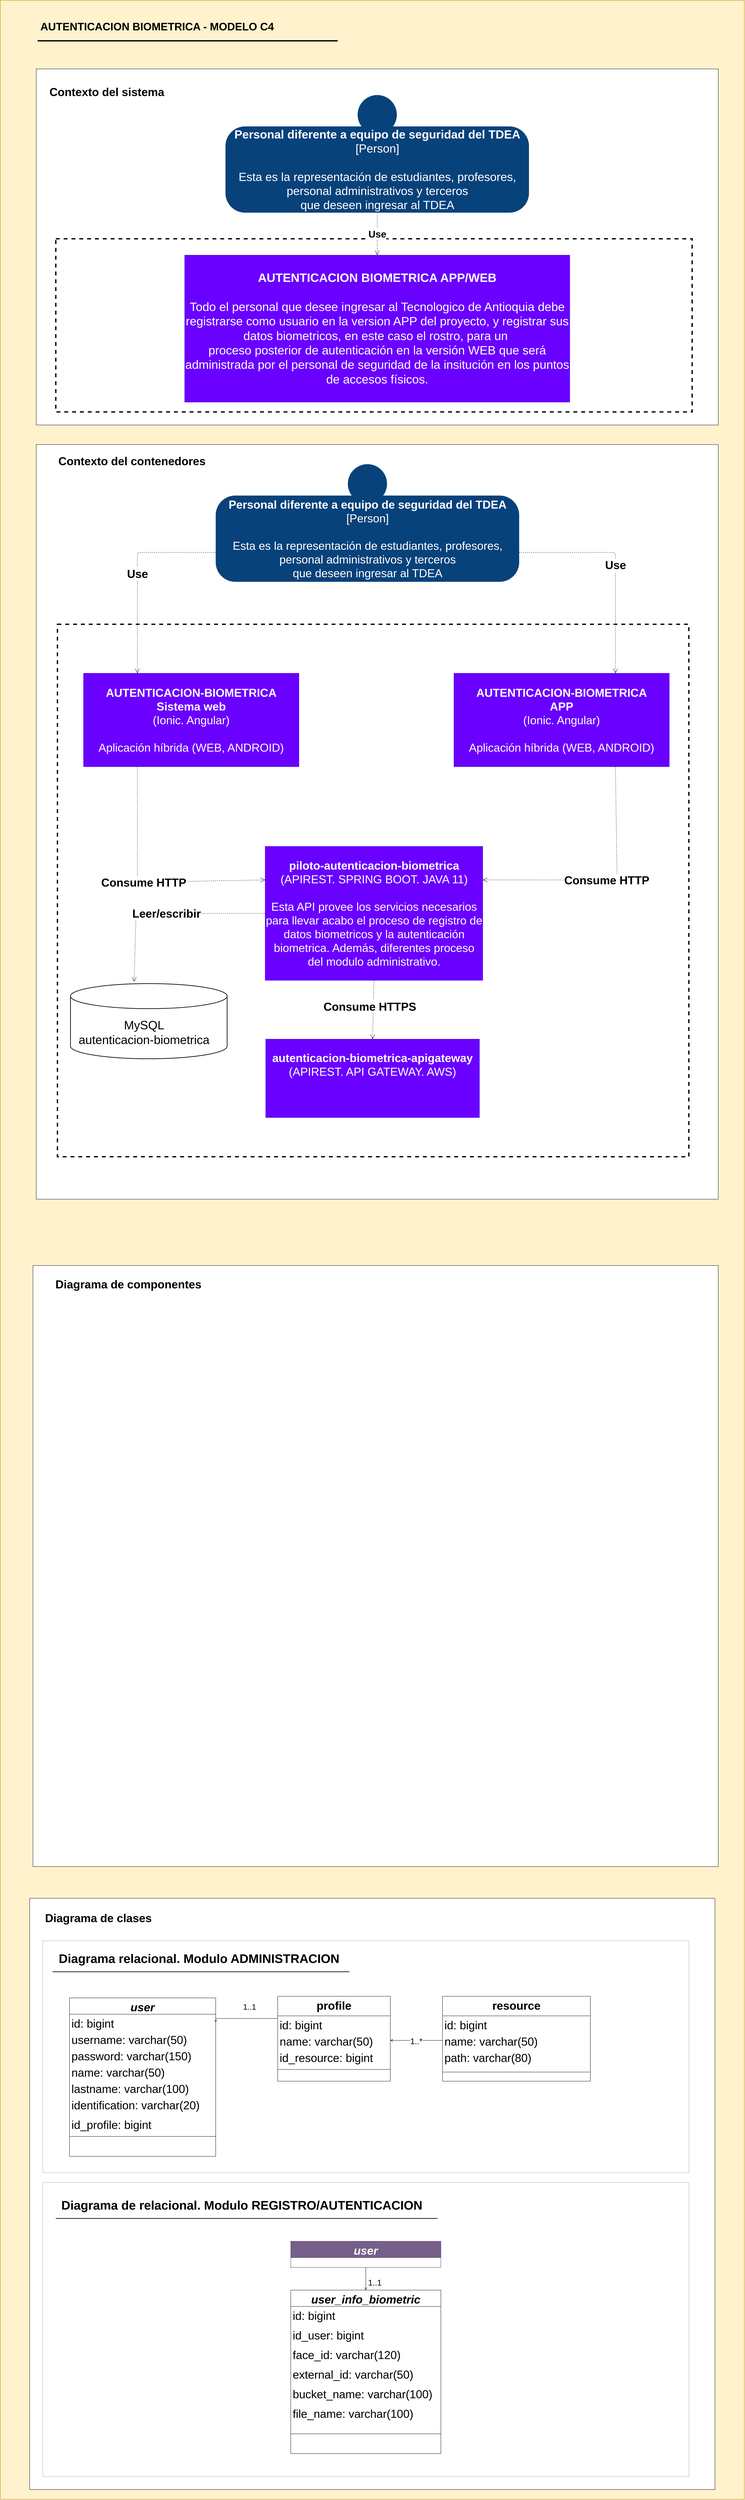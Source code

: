 <mxfile version="15.2.9" type="github">
  <diagram id="qRrHrMH-KAkJ9TPs-jhk" name="Page-1">
    <mxGraphModel dx="3720" dy="2669" grid="1" gridSize="10" guides="1" tooltips="1" connect="1" arrows="1" fold="1" page="1" pageScale="1" pageWidth="827" pageHeight="1169" math="0" shadow="0">
      <root>
        <mxCell id="0" />
        <mxCell id="1" parent="0" />
        <mxCell id="8vD22_smCyKk7x_BGVz0-173" value="" style="rounded=0;whiteSpace=wrap;html=1;fillColor=none;strokeColor=#d3d3d3;strokeWidth=2;fontSize=25;" vertex="1" parent="1">
          <mxGeometry x="-90" y="4970" width="1980" height="670" as="geometry" />
        </mxCell>
        <mxCell id="8vD22_smCyKk7x_BGVz0-2" value="" style="rounded=0;whiteSpace=wrap;html=1;fillColor=#fff2cc;strokeColor=#d6b656;strokeWidth=2;fontSize=14;" vertex="1" parent="1">
          <mxGeometry x="-220" y="-950" width="2280" height="7650" as="geometry" />
        </mxCell>
        <mxCell id="8vD22_smCyKk7x_BGVz0-3" value="" style="rounded=0;whiteSpace=wrap;html=1;" vertex="1" parent="1">
          <mxGeometry x="-110" y="-740" width="2090" height="1090" as="geometry" />
        </mxCell>
        <mxCell id="8vD22_smCyKk7x_BGVz0-4" value="Contexto del sistema" style="text;strokeColor=none;fillColor=none;html=1;fontSize=35;fontStyle=1;verticalAlign=middle;align=center;" vertex="1" parent="1">
          <mxGeometry x="-70" y="-690" width="352" height="40" as="geometry" />
        </mxCell>
        <mxCell id="8vD22_smCyKk7x_BGVz0-6" value="" style="rounded=0;whiteSpace=wrap;html=1;fillColor=none;strokeWidth=4;dashed=1;" vertex="1" parent="1">
          <mxGeometry x="-50" y="-220" width="1950" height="530" as="geometry" />
        </mxCell>
        <mxCell id="8vD22_smCyKk7x_BGVz0-7" value="&lt;div style=&quot;font-size: 37px&quot;&gt;&lt;font style=&quot;font-size: 37px&quot;&gt;&lt;b style=&quot;font-size: 37px&quot;&gt;AUTENTICACION BIOMETRICA APP/WEB&lt;br style=&quot;font-size: 37px&quot;&gt;&lt;/b&gt;&lt;/font&gt;&lt;/div&gt;&lt;div style=&quot;font-size: 37px&quot;&gt;&lt;br style=&quot;font-size: 37px&quot;&gt;&lt;/div&gt;&lt;div style=&quot;font-size: 37px&quot;&gt;Todo el personal que desee ingresar al Tecnologico de Antioquia debe registrarse como usuario en la version APP del proyecto, y registrar sus datos biometricos, en este caso el rostro, para un&amp;nbsp;&lt;/div&gt;proceso&amp;nbsp;&lt;span&gt;posterior de autenticación en la versión WEB que será administrada por el personal de seguridad de la insitución en los puntos de accesos físicos.&lt;/span&gt;" style="rounded=0;whiteSpace=wrap;html=1;fillColor=#6a00ff;strokeColor=#3700CC;fontColor=#ffffff;fontSize=37;" vertex="1" parent="1">
          <mxGeometry x="345" y="-170" width="1180" height="450" as="geometry" />
        </mxCell>
        <mxCell id="8vD22_smCyKk7x_BGVz0-8" value="Use" style="endArrow=open;endSize=12;dashed=1;html=1;exitX=0.5;exitY=1;exitDx=0;exitDy=0;entryX=0.5;entryY=0;entryDx=0;entryDy=0;exitPerimeter=0;fontSize=30;fontStyle=1" edge="1" parent="1" source="8vD22_smCyKk7x_BGVz0-139" target="8vD22_smCyKk7x_BGVz0-7">
          <mxGeometry width="160" relative="1" as="geometry">
            <mxPoint x="805" y="-30.0" as="sourcePoint" />
            <mxPoint x="315" y="29.5" as="targetPoint" />
            <Array as="points" />
          </mxGeometry>
        </mxCell>
        <mxCell id="8vD22_smCyKk7x_BGVz0-13" value="" style="rounded=0;whiteSpace=wrap;html=1;" vertex="1" parent="1">
          <mxGeometry x="-110" y="410" width="2090" height="2310" as="geometry" />
        </mxCell>
        <mxCell id="8vD22_smCyKk7x_BGVz0-14" value="Contexto del contenedores" style="text;strokeColor=none;fillColor=none;html=1;fontSize=35;fontStyle=1;verticalAlign=middle;align=center;" vertex="1" parent="1">
          <mxGeometry x="-55" y="440" width="475" height="40" as="geometry" />
        </mxCell>
        <mxCell id="8vD22_smCyKk7x_BGVz0-15" value="" style="rounded=0;whiteSpace=wrap;html=1;fillColor=none;strokeWidth=4;dashed=1;" vertex="1" parent="1">
          <mxGeometry x="-45" y="960" width="1935" height="1630" as="geometry" />
        </mxCell>
        <mxCell id="8vD22_smCyKk7x_BGVz0-16" value="&lt;div style=&quot;font-size: 35px&quot;&gt;&lt;span style=&quot;font-size: 35px&quot;&gt;&lt;b style=&quot;font-size: 35px&quot;&gt;AUTENTICACION-BIOMETRICA&lt;/b&gt;&lt;/span&gt;&lt;/div&gt;&lt;div style=&quot;font-size: 35px&quot;&gt;&lt;font style=&quot;font-size: 35px&quot;&gt;&lt;b style=&quot;font-size: 35px&quot;&gt;Sistema web&lt;br style=&quot;font-size: 35px&quot;&gt;&lt;/b&gt;&lt;/font&gt;&lt;/div&gt;&lt;div style=&quot;font-size: 35px&quot;&gt;&lt;font style=&quot;font-size: 35px&quot;&gt;&lt;span style=&quot;font-size: 35px&quot;&gt;(Ionic. Angular)&lt;/span&gt;&lt;b style=&quot;font-size: 35px&quot;&gt;&lt;br style=&quot;font-size: 35px&quot;&gt;&lt;/b&gt;&lt;/font&gt;&lt;/div&gt;&lt;div style=&quot;font-size: 35px&quot;&gt;&lt;br style=&quot;font-size: 35px&quot;&gt;&lt;/div&gt;&lt;div style=&quot;font-size: 35px&quot;&gt;Aplicación híbrida (WEB, ANDROID)&lt;/div&gt;" style="rounded=0;whiteSpace=wrap;html=1;fillColor=#6a00ff;strokeColor=#3700CC;fontColor=#ffffff;fontSize=35;" vertex="1" parent="1">
          <mxGeometry x="35" y="1110" width="660" height="286" as="geometry" />
        </mxCell>
        <mxCell id="8vD22_smCyKk7x_BGVz0-18" value="&lt;div style=&quot;font-size: 35px&quot;&gt;&lt;b&gt;piloto-autenticacion-biometrica&lt;/b&gt;&lt;/div&gt;&lt;div style=&quot;font-size: 35px&quot;&gt;&lt;font style=&quot;font-size: 35px&quot;&gt;&lt;span style=&quot;font-size: 35px&quot;&gt;(APIREST. SPRING BOOT. JAVA 11)&lt;/span&gt;&lt;b style=&quot;font-size: 35px&quot;&gt;&lt;br style=&quot;font-size: 35px&quot;&gt;&lt;/b&gt;&lt;/font&gt;&lt;/div&gt;&lt;div style=&quot;font-size: 35px&quot;&gt;&lt;br style=&quot;font-size: 35px&quot;&gt;&lt;/div&gt;&lt;div style=&quot;font-size: 35px&quot;&gt;Esta API provee los servicios necesarios para llevar acabo el proceso de registro de datos biometricos y la autenticación biometrica. Además, diferentes proceso del modulo administrativo.&lt;br style=&quot;font-size: 35px&quot;&gt;&lt;/div&gt;" style="rounded=0;whiteSpace=wrap;html=1;fillColor=#6a00ff;strokeColor=#3700CC;fontColor=#ffffff;fontSize=35;" vertex="1" parent="1">
          <mxGeometry x="591.62" y="1640" width="666.75" height="410" as="geometry" />
        </mxCell>
        <mxCell id="8vD22_smCyKk7x_BGVz0-19" value="Consume HTTP" style="endArrow=open;endSize=12;dashed=1;html=1;exitX=0.25;exitY=1;exitDx=0;exitDy=0;entryX=0;entryY=0.25;entryDx=0;entryDy=0;fontSize=35;fontStyle=1" edge="1" parent="1" source="8vD22_smCyKk7x_BGVz0-16" target="8vD22_smCyKk7x_BGVz0-18">
          <mxGeometry width="160" relative="1" as="geometry">
            <mxPoint x="330" y="1215" as="sourcePoint" />
            <mxPoint x="490" y="1215" as="targetPoint" />
            <Array as="points">
              <mxPoint x="200" y="1750" />
            </Array>
          </mxGeometry>
        </mxCell>
        <mxCell id="8vD22_smCyKk7x_BGVz0-23" value="&lt;div style=&quot;font-size: 35px;&quot;&gt;&lt;font style=&quot;font-size: 35px;&quot;&gt;&lt;b style=&quot;font-size: 35px;&quot;&gt;autenticacion-biometrica-apigateway&lt;/b&gt;&lt;/font&gt;&lt;/div&gt;&lt;div style=&quot;font-size: 35px;&quot;&gt;&lt;div style=&quot;font-size: 35px;&quot;&gt;&lt;font style=&quot;font-size: 35px;&quot;&gt;&lt;span style=&quot;font-size: 35px;&quot;&gt;(APIREST. API GATEWAY. AWS)&lt;/span&gt;&lt;b style=&quot;font-size: 35px;&quot;&gt;&lt;br style=&quot;font-size: 35px;&quot;&gt;&lt;/b&gt;&lt;/font&gt;&lt;/div&gt;&lt;/div&gt;&lt;div style=&quot;font-size: 35px;&quot;&gt;&lt;br style=&quot;font-size: 35px;&quot;&gt;&lt;/div&gt;&lt;div style=&quot;font-size: 35px;&quot;&gt;&lt;br style=&quot;font-size: 35px;&quot;&gt;&lt;/div&gt;" style="rounded=0;whiteSpace=wrap;html=1;fillColor=#6a00ff;strokeColor=#3700CC;fontColor=#ffffff;fontSize=35;" vertex="1" parent="1">
          <mxGeometry x="593.25" y="2230" width="655" height="240" as="geometry" />
        </mxCell>
        <mxCell id="8vD22_smCyKk7x_BGVz0-24" value="Consume HTTPS" style="endArrow=open;endSize=12;dashed=1;html=1;entryX=0.5;entryY=0;entryDx=0;entryDy=0;exitX=0.5;exitY=1;exitDx=0;exitDy=0;fontSize=35;fontStyle=1" edge="1" parent="1" source="8vD22_smCyKk7x_BGVz0-18" target="8vD22_smCyKk7x_BGVz0-23">
          <mxGeometry x="-0.106" y="-11" width="160" relative="1" as="geometry">
            <mxPoint x="472.99" y="1654.04" as="sourcePoint" />
            <mxPoint x="610" y="1651.5" as="targetPoint" />
            <Array as="points" />
            <mxPoint as="offset" />
          </mxGeometry>
        </mxCell>
        <mxCell id="8vD22_smCyKk7x_BGVz0-25" value="Leer/escribir" style="endArrow=open;endSize=12;dashed=1;html=1;exitX=0;exitY=0.5;exitDx=0;exitDy=0;fontSize=35;fontStyle=1;" edge="1" parent="1" source="8vD22_smCyKk7x_BGVz0-18">
          <mxGeometry width="160" relative="1" as="geometry">
            <mxPoint x="725.0" y="1525" as="sourcePoint" />
            <mxPoint x="190" y="2054" as="targetPoint" />
            <Array as="points">
              <mxPoint x="196" y="1845" />
            </Array>
          </mxGeometry>
        </mxCell>
        <mxCell id="8vD22_smCyKk7x_BGVz0-26" value="df" style="strokeWidth=2;html=1;shape=mxgraph.flowchart.database;whiteSpace=wrap;fontColor=#FFFFFF;" vertex="1" parent="1">
          <mxGeometry x="-5" y="2060" width="480" height="230" as="geometry" />
        </mxCell>
        <mxCell id="8vD22_smCyKk7x_BGVz0-27" value="&lt;div style=&quot;font-size: 37px&quot;&gt;&lt;font style=&quot;font-size: 37px&quot;&gt;MySQL&lt;/font&gt;&lt;/div&gt;&lt;div style=&quot;font-size: 37px&quot;&gt;autenticacion-biometrica&lt;/div&gt;" style="text;html=1;strokeColor=none;fillColor=none;align=center;verticalAlign=middle;whiteSpace=wrap;rounded=0;fontSize=37;" vertex="1" parent="1">
          <mxGeometry x="6" y="2150" width="429" height="120" as="geometry" />
        </mxCell>
        <mxCell id="8vD22_smCyKk7x_BGVz0-31" value="" style="rounded=0;whiteSpace=wrap;html=1;" vertex="1" parent="1">
          <mxGeometry x="-130" y="4860" width="2100" height="1810" as="geometry" />
        </mxCell>
        <mxCell id="8vD22_smCyKk7x_BGVz0-32" value="Diagrama de clases" style="text;strokeColor=none;fillColor=none;html=1;fontSize=35;fontStyle=1;verticalAlign=middle;align=center;" vertex="1" parent="1">
          <mxGeometry x="-90" y="4900" width="340" height="40" as="geometry" />
        </mxCell>
        <mxCell id="8vD22_smCyKk7x_BGVz0-38" value="" style="rounded=0;whiteSpace=wrap;html=1;" vertex="1" parent="1">
          <mxGeometry x="-120" y="2923" width="2100" height="1840" as="geometry" />
        </mxCell>
        <mxCell id="8vD22_smCyKk7x_BGVz0-39" value="Diagrama de componentes" style="text;strokeColor=none;fillColor=none;html=1;fontSize=35;fontStyle=1;verticalAlign=middle;align=center;" vertex="1" parent="1">
          <mxGeometry x="-71" y="2960" width="485" height="40" as="geometry" />
        </mxCell>
        <mxCell id="8vD22_smCyKk7x_BGVz0-121" value="AUTENTICACION BIOMETRICA - MODELO C4" style="text;strokeColor=none;fillColor=none;html=1;fontSize=33;fontStyle=1;verticalAlign=middle;align=center;strokeWidth=5;" vertex="1" parent="1">
          <mxGeometry x="-120" y="-890" width="759" height="40" as="geometry" />
        </mxCell>
        <mxCell id="8vD22_smCyKk7x_BGVz0-122" value="" style="line;strokeWidth=4;fillColor=none;align=left;verticalAlign=middle;spacingTop=-1;spacingLeft=3;spacingRight=3;rotatable=0;labelPosition=right;points=[];portConstraint=eastwest;fontSize=14;" vertex="1" parent="1">
          <mxGeometry x="-106" y="-830" width="920" height="8" as="geometry" />
        </mxCell>
        <mxCell id="8vD22_smCyKk7x_BGVz0-126" value="Use" style="endArrow=open;endSize=12;dashed=1;html=1;exitX=0;exitY=0.75;exitDx=0;exitDy=0;entryX=0.25;entryY=0;entryDx=0;entryDy=0;exitPerimeter=0;fontSize=35;fontStyle=1" edge="1" parent="1" source="8vD22_smCyKk7x_BGVz0-140" target="8vD22_smCyKk7x_BGVz0-16">
          <mxGeometry width="160" relative="1" as="geometry">
            <mxPoint x="761.25" y="830.0" as="sourcePoint" />
            <mxPoint x="701.25" y="750" as="targetPoint" />
            <Array as="points">
              <mxPoint x="200" y="740" />
            </Array>
          </mxGeometry>
        </mxCell>
        <object placeholders="1" c4Name="Personal diferente a equipo de seguridad del TDEA" c4Type="Person" c4Description="Esta es la representación de estudiantes, profesores, &#xa;personal administrativos y terceros&#xa; que deseen ingresar al TDEA" label="&lt;b style=&quot;font-size: 36px;&quot;&gt;%c4Name%&lt;/b&gt;&lt;div style=&quot;font-size: 36px;&quot;&gt;[%c4Type%]&lt;/div&gt;&lt;br style=&quot;font-size: 36px;&quot;&gt;&lt;div style=&quot;font-size: 36px;&quot;&gt;%c4Description%&lt;/div&gt;" id="8vD22_smCyKk7x_BGVz0-139">
          <mxCell style="html=1;dashed=0;whitespace=wrap;fillColor=#08427b;strokeColor=none;fontColor=#ffffff;shape=mxgraph.c4.person;align=center;metaEdit=1;points=[[0.5,0,0],[1,0.5,0],[1,0.75,0],[0.75,1,0],[0.5,1,0],[0.25,1,0],[0,0.75,0],[0,0.5,0]];metaData={&quot;c4Type&quot;:{&quot;editable&quot;:false}};fontSize=36;" vertex="1" parent="1">
            <mxGeometry x="470" y="-660" width="930" height="360" as="geometry" />
          </mxCell>
        </object>
        <object placeholders="1" c4Name="Personal diferente a equipo de seguridad del TDEA" c4Type="Person" c4Description="Esta es la representación de estudiantes, profesores, &#xa;personal administrativos y terceros&#xa; que deseen ingresar al TDEA" label="&lt;b style=&quot;font-size: 35px;&quot;&gt;%c4Name%&lt;/b&gt;&lt;div style=&quot;font-size: 35px;&quot;&gt;[%c4Type%]&lt;/div&gt;&lt;br style=&quot;font-size: 35px;&quot;&gt;&lt;div style=&quot;font-size: 35px;&quot;&gt;%c4Description%&lt;/div&gt;" id="8vD22_smCyKk7x_BGVz0-140">
          <mxCell style="html=1;dashed=0;whitespace=wrap;fillColor=#08427b;strokeColor=none;fontColor=#ffffff;shape=mxgraph.c4.person;align=center;metaEdit=1;points=[[0.5,0,0],[1,0.5,0],[1,0.75,0],[0.75,1,0],[0.5,1,0],[0.25,1,0],[0,0.75,0],[0,0.5,0]];metaData={&quot;c4Type&quot;:{&quot;editable&quot;:false}};fontSize=35;" vertex="1" parent="1">
            <mxGeometry x="440" y="470" width="930" height="360" as="geometry" />
          </mxCell>
        </object>
        <mxCell id="8vD22_smCyKk7x_BGVz0-141" value="&lt;div style=&quot;font-size: 35px&quot;&gt;&lt;b&gt;AUTENTICACION-BIOMETRICA&lt;/b&gt;&lt;br&gt;&lt;/div&gt;&lt;div style=&quot;font-size: 35px&quot;&gt;&lt;font style=&quot;font-size: 35px&quot;&gt;&lt;b style=&quot;font-size: 35px&quot;&gt;APP&lt;/b&gt;&lt;/font&gt;&lt;/div&gt;&lt;div style=&quot;font-size: 35px&quot;&gt;&lt;font style=&quot;font-size: 35px&quot;&gt;&lt;span style=&quot;font-size: 35px&quot;&gt;(Ionic. Angular)&lt;/span&gt;&lt;b style=&quot;font-size: 35px&quot;&gt;&lt;br style=&quot;font-size: 35px&quot;&gt;&lt;/b&gt;&lt;/font&gt;&lt;/div&gt;&lt;div style=&quot;font-size: 35px&quot;&gt;&lt;br style=&quot;font-size: 35px&quot;&gt;&lt;/div&gt;&lt;div style=&quot;font-size: 35px&quot;&gt;Aplicación híbrida (WEB, ANDROID)&lt;/div&gt;" style="rounded=0;whiteSpace=wrap;html=1;fillColor=#6a00ff;strokeColor=#3700CC;fontColor=#ffffff;fontSize=35;" vertex="1" parent="1">
          <mxGeometry x="1170" y="1110" width="660" height="286" as="geometry" />
        </mxCell>
        <mxCell id="8vD22_smCyKk7x_BGVz0-142" value="Use" style="endArrow=open;endSize=12;dashed=1;html=1;exitX=1;exitY=0.75;exitDx=0;exitDy=0;entryX=0.75;entryY=0;entryDx=0;entryDy=0;exitPerimeter=0;fontSize=35;fontStyle=1" edge="1" parent="1" source="8vD22_smCyKk7x_BGVz0-140" target="8vD22_smCyKk7x_BGVz0-141">
          <mxGeometry width="160" relative="1" as="geometry">
            <mxPoint x="450" y="750" as="sourcePoint" />
            <mxPoint x="210" y="1090.0" as="targetPoint" />
            <Array as="points">
              <mxPoint x="1665" y="740" />
            </Array>
          </mxGeometry>
        </mxCell>
        <mxCell id="8vD22_smCyKk7x_BGVz0-143" value="Consume HTTP" style="endArrow=open;endSize=12;dashed=1;html=1;exitX=0.75;exitY=1;exitDx=0;exitDy=0;entryX=1;entryY=0.25;entryDx=0;entryDy=0;fontSize=35;fontStyle=1" edge="1" parent="1" source="8vD22_smCyKk7x_BGVz0-141" target="8vD22_smCyKk7x_BGVz0-18">
          <mxGeometry width="160" relative="1" as="geometry">
            <mxPoint x="210.0" y="1376" as="sourcePoint" />
            <mxPoint x="606.62" y="1572.5" as="targetPoint" />
            <Array as="points">
              <mxPoint x="1670" y="1743" />
            </Array>
          </mxGeometry>
        </mxCell>
        <mxCell id="8vD22_smCyKk7x_BGVz0-144" value="user" style="swimlane;fontStyle=3;align=center;verticalAlign=top;childLayout=stackLayout;horizontal=1;startSize=50;horizontalStack=0;resizeParent=1;resizeLast=0;collapsible=1;marginBottom=0;rounded=0;shadow=0;strokeWidth=1;fontSize=35;" vertex="1" parent="1">
          <mxGeometry x="-8" y="5165" width="448" height="485" as="geometry">
            <mxRectangle x="230" y="140" width="160" height="26" as="alternateBounds" />
          </mxGeometry>
        </mxCell>
        <mxCell id="8vD22_smCyKk7x_BGVz0-145" value="id: bigint" style="text;align=left;verticalAlign=top;spacingLeft=4;spacingRight=4;overflow=hidden;rotatable=0;points=[[0,0.5],[1,0.5]];portConstraint=eastwest;fontSize=35;" vertex="1" parent="8vD22_smCyKk7x_BGVz0-144">
          <mxGeometry y="50" width="448" height="50" as="geometry" />
        </mxCell>
        <mxCell id="8vD22_smCyKk7x_BGVz0-146" value="username: varchar(50)" style="text;align=left;verticalAlign=top;spacingLeft=4;spacingRight=4;overflow=hidden;rotatable=0;points=[[0,0.5],[1,0.5]];portConstraint=eastwest;rounded=0;shadow=0;html=0;fontSize=35;" vertex="1" parent="8vD22_smCyKk7x_BGVz0-144">
          <mxGeometry y="100" width="448" height="50" as="geometry" />
        </mxCell>
        <mxCell id="8vD22_smCyKk7x_BGVz0-147" value="password: varchar(150)" style="text;align=left;verticalAlign=top;spacingLeft=4;spacingRight=4;overflow=hidden;rotatable=0;points=[[0,0.5],[1,0.5]];portConstraint=eastwest;rounded=0;shadow=0;html=0;fontSize=35;" vertex="1" parent="8vD22_smCyKk7x_BGVz0-144">
          <mxGeometry y="150" width="448" height="50" as="geometry" />
        </mxCell>
        <mxCell id="8vD22_smCyKk7x_BGVz0-148" value="name: varchar(50)" style="text;align=left;verticalAlign=top;spacingLeft=4;spacingRight=4;overflow=hidden;rotatable=0;points=[[0,0.5],[1,0.5]];portConstraint=eastwest;rounded=0;shadow=0;html=0;fontSize=35;" vertex="1" parent="8vD22_smCyKk7x_BGVz0-144">
          <mxGeometry y="200" width="448" height="50" as="geometry" />
        </mxCell>
        <mxCell id="8vD22_smCyKk7x_BGVz0-149" value="lastname: varchar(100)" style="text;align=left;verticalAlign=top;spacingLeft=4;spacingRight=4;overflow=hidden;rotatable=0;points=[[0,0.5],[1,0.5]];portConstraint=eastwest;rounded=0;shadow=0;html=0;fontSize=35;" vertex="1" parent="8vD22_smCyKk7x_BGVz0-144">
          <mxGeometry y="250" width="448" height="50" as="geometry" />
        </mxCell>
        <mxCell id="8vD22_smCyKk7x_BGVz0-150" value="identification: varchar(20)" style="text;align=left;verticalAlign=top;spacingLeft=4;spacingRight=4;overflow=hidden;rotatable=0;points=[[0,0.5],[1,0.5]];portConstraint=eastwest;rounded=0;shadow=0;html=0;fontSize=35;" vertex="1" parent="8vD22_smCyKk7x_BGVz0-144">
          <mxGeometry y="300" width="448" height="60" as="geometry" />
        </mxCell>
        <mxCell id="8vD22_smCyKk7x_BGVz0-151" value="id_profile: bigint" style="text;align=left;verticalAlign=top;spacingLeft=4;spacingRight=4;overflow=hidden;rotatable=0;points=[[0,0.5],[1,0.5]];portConstraint=eastwest;rounded=0;shadow=0;html=0;fontSize=35;" vertex="1" parent="8vD22_smCyKk7x_BGVz0-144">
          <mxGeometry y="360" width="448" height="60" as="geometry" />
        </mxCell>
        <mxCell id="8vD22_smCyKk7x_BGVz0-152" value="" style="line;html=1;strokeWidth=1;align=left;verticalAlign=middle;spacingTop=-1;spacingLeft=3;spacingRight=3;rotatable=0;labelPosition=right;points=[];portConstraint=eastwest;" vertex="1" parent="8vD22_smCyKk7x_BGVz0-144">
          <mxGeometry y="420" width="448" height="8" as="geometry" />
        </mxCell>
        <mxCell id="8vD22_smCyKk7x_BGVz0-153" value="profile" style="swimlane;fontStyle=1;align=center;verticalAlign=top;childLayout=stackLayout;horizontal=1;startSize=60;horizontalStack=0;resizeParent=1;resizeLast=0;collapsible=1;marginBottom=0;rounded=0;shadow=0;strokeWidth=1;fontSize=35;" vertex="1" parent="1">
          <mxGeometry x="630" y="5160" width="345" height="260" as="geometry">
            <mxRectangle x="550" y="140" width="160" height="26" as="alternateBounds" />
          </mxGeometry>
        </mxCell>
        <mxCell id="8vD22_smCyKk7x_BGVz0-154" value="id: bigint" style="text;align=left;verticalAlign=top;spacingLeft=4;spacingRight=4;overflow=hidden;rotatable=0;points=[[0,0.5],[1,0.5]];portConstraint=eastwest;fontSize=35;" vertex="1" parent="8vD22_smCyKk7x_BGVz0-153">
          <mxGeometry y="60" width="345" height="50" as="geometry" />
        </mxCell>
        <mxCell id="8vD22_smCyKk7x_BGVz0-155" value="name: varchar(50)" style="text;align=left;verticalAlign=top;spacingLeft=4;spacingRight=4;overflow=hidden;rotatable=0;points=[[0,0.5],[1,0.5]];portConstraint=eastwest;rounded=0;shadow=0;html=0;fontSize=35;" vertex="1" parent="8vD22_smCyKk7x_BGVz0-153">
          <mxGeometry y="110" width="345" height="50" as="geometry" />
        </mxCell>
        <mxCell id="8vD22_smCyKk7x_BGVz0-156" value="id_resource: bigint" style="text;align=left;verticalAlign=top;spacingLeft=4;spacingRight=4;overflow=hidden;rotatable=0;points=[[0,0.5],[1,0.5]];portConstraint=eastwest;rounded=0;shadow=0;html=0;fontSize=35;" vertex="1" parent="8vD22_smCyKk7x_BGVz0-153">
          <mxGeometry y="160" width="345" height="60" as="geometry" />
        </mxCell>
        <mxCell id="8vD22_smCyKk7x_BGVz0-157" value="" style="line;html=1;strokeWidth=1;align=left;verticalAlign=middle;spacingTop=-1;spacingLeft=3;spacingRight=3;rotatable=0;labelPosition=right;points=[];portConstraint=eastwest;" vertex="1" parent="8vD22_smCyKk7x_BGVz0-153">
          <mxGeometry y="220" width="345" height="8" as="geometry" />
        </mxCell>
        <mxCell id="8vD22_smCyKk7x_BGVz0-158" value="1..1" style="endArrow=open;shadow=0;strokeWidth=1;rounded=0;endFill=1;edgeStyle=elbowEdgeStyle;elbow=vertical;exitX=0;exitY=0.5;exitDx=0;exitDy=0;fontSize=24;entryX=1;entryY=0.5;entryDx=0;entryDy=0;" edge="1" parent="1" source="8vD22_smCyKk7x_BGVz0-155" target="8vD22_smCyKk7x_BGVz0-145">
          <mxGeometry x="0.136" y="-38" relative="1" as="geometry">
            <mxPoint x="150" y="5232" as="sourcePoint" />
            <mxPoint x="480" y="5228" as="targetPoint" />
            <mxPoint as="offset" />
            <Array as="points">
              <mxPoint x="175" y="5228" />
            </Array>
          </mxGeometry>
        </mxCell>
        <mxCell id="8vD22_smCyKk7x_BGVz0-159" value="" style="resizable=0;align=right;verticalAlign=bottom;labelBackgroundColor=none;fontSize=12;" connectable="0" vertex="1" parent="8vD22_smCyKk7x_BGVz0-158">
          <mxGeometry x="1" relative="1" as="geometry">
            <mxPoint x="-7" y="4" as="offset" />
          </mxGeometry>
        </mxCell>
        <mxCell id="8vD22_smCyKk7x_BGVz0-160" value="resource" style="swimlane;fontStyle=1;align=center;verticalAlign=top;childLayout=stackLayout;horizontal=1;startSize=60;horizontalStack=0;resizeParent=1;resizeLast=0;collapsible=1;marginBottom=0;rounded=0;shadow=0;strokeWidth=1;fontSize=35;" vertex="1" parent="1">
          <mxGeometry x="1135" y="5160" width="453" height="260" as="geometry">
            <mxRectangle x="550" y="140" width="160" height="26" as="alternateBounds" />
          </mxGeometry>
        </mxCell>
        <mxCell id="8vD22_smCyKk7x_BGVz0-161" value="id: bigint" style="text;align=left;verticalAlign=top;spacingLeft=4;spacingRight=4;overflow=hidden;rotatable=0;points=[[0,0.5],[1,0.5]];portConstraint=eastwest;fontSize=35;" vertex="1" parent="8vD22_smCyKk7x_BGVz0-160">
          <mxGeometry y="60" width="453" height="50" as="geometry" />
        </mxCell>
        <mxCell id="8vD22_smCyKk7x_BGVz0-162" value="name: varchar(50)" style="text;align=left;verticalAlign=top;spacingLeft=4;spacingRight=4;overflow=hidden;rotatable=0;points=[[0,0.5],[1,0.5]];portConstraint=eastwest;rounded=0;shadow=0;html=0;fontSize=35;" vertex="1" parent="8vD22_smCyKk7x_BGVz0-160">
          <mxGeometry y="110" width="453" height="50" as="geometry" />
        </mxCell>
        <mxCell id="8vD22_smCyKk7x_BGVz0-163" value="path: varchar(80)" style="text;align=left;verticalAlign=top;spacingLeft=4;spacingRight=4;overflow=hidden;rotatable=0;points=[[0,0.5],[1,0.5]];portConstraint=eastwest;rounded=0;shadow=0;html=0;fontSize=35;" vertex="1" parent="8vD22_smCyKk7x_BGVz0-160">
          <mxGeometry y="160" width="453" height="52" as="geometry" />
        </mxCell>
        <mxCell id="8vD22_smCyKk7x_BGVz0-164" value="" style="line;html=1;strokeWidth=1;align=left;verticalAlign=middle;spacingTop=-1;spacingLeft=3;spacingRight=3;rotatable=0;labelPosition=right;points=[];portConstraint=eastwest;" vertex="1" parent="8vD22_smCyKk7x_BGVz0-160">
          <mxGeometry y="212" width="453" height="40" as="geometry" />
        </mxCell>
        <mxCell id="8vD22_smCyKk7x_BGVz0-165" value="1..*" style="endArrow=open;shadow=0;strokeWidth=1;rounded=0;endFill=1;edgeStyle=elbowEdgeStyle;elbow=vertical;exitX=0;exitY=0.5;exitDx=0;exitDy=0;entryX=1;entryY=0.5;entryDx=0;entryDy=0;fontSize=25;" edge="1" parent="1" source="8vD22_smCyKk7x_BGVz0-162" target="8vD22_smCyKk7x_BGVz0-155">
          <mxGeometry relative="1" as="geometry">
            <mxPoint x="635" y="5240" as="sourcePoint" />
            <mxPoint x="650" y="5310" as="targetPoint" />
            <mxPoint as="offset" />
          </mxGeometry>
        </mxCell>
        <mxCell id="8vD22_smCyKk7x_BGVz0-166" value="" style="resizable=0;align=right;verticalAlign=bottom;labelBackgroundColor=none;fontSize=12;" connectable="0" vertex="1" parent="8vD22_smCyKk7x_BGVz0-165">
          <mxGeometry x="1" relative="1" as="geometry">
            <mxPoint x="-7" y="4" as="offset" />
          </mxGeometry>
        </mxCell>
        <mxCell id="8vD22_smCyKk7x_BGVz0-167" value="Diagrama relacional. Modulo ADMINISTRACION" style="text;html=1;resizable=0;points=[];autosize=1;align=left;verticalAlign=top;spacingTop=-4;fontSize=38;fontStyle=1" vertex="1" parent="1">
          <mxGeometry x="-43.5" y="5020" width="880" height="50" as="geometry" />
        </mxCell>
        <mxCell id="8vD22_smCyKk7x_BGVz0-168" value="" style="line;strokeWidth=2;html=1;fontSize=14;" vertex="1" parent="1">
          <mxGeometry x="-60" y="5080" width="910" height="10" as="geometry" />
        </mxCell>
        <mxCell id="8vD22_smCyKk7x_BGVz0-174" value="" style="rounded=0;whiteSpace=wrap;html=1;fillColor=none;strokeColor=#d3d3d3;strokeWidth=2;fontSize=25;" vertex="1" parent="1">
          <mxGeometry x="-90" y="5730" width="1980" height="900" as="geometry" />
        </mxCell>
        <mxCell id="8vD22_smCyKk7x_BGVz0-175" value="user" style="swimlane;fontStyle=3;align=center;verticalAlign=top;childLayout=stackLayout;horizontal=1;startSize=50;horizontalStack=0;resizeParent=1;resizeLast=0;collapsible=1;marginBottom=0;rounded=0;shadow=0;strokeWidth=1;fillColor=#76608a;strokeColor=#432D57;fontColor=#ffffff;fontSize=35;" vertex="1" parent="1">
          <mxGeometry x="670" y="5910" width="460" height="80" as="geometry">
            <mxRectangle x="230" y="140" width="160" height="26" as="alternateBounds" />
          </mxGeometry>
        </mxCell>
        <mxCell id="8vD22_smCyKk7x_BGVz0-176" value="user_info_biometric" style="swimlane;fontStyle=3;align=center;verticalAlign=top;childLayout=stackLayout;horizontal=1;startSize=50;horizontalStack=0;resizeParent=1;resizeLast=0;collapsible=1;marginBottom=0;rounded=0;shadow=0;strokeWidth=1;fontSize=35;" vertex="1" parent="1">
          <mxGeometry x="670" y="6059.5" width="460" height="500.5" as="geometry">
            <mxRectangle x="230" y="140" width="160" height="26" as="alternateBounds" />
          </mxGeometry>
        </mxCell>
        <mxCell id="8vD22_smCyKk7x_BGVz0-177" value="id: bigint" style="text;align=left;verticalAlign=top;spacingLeft=4;spacingRight=4;overflow=hidden;rotatable=0;points=[[0,0.5],[1,0.5]];portConstraint=eastwest;fontSize=35;" vertex="1" parent="8vD22_smCyKk7x_BGVz0-176">
          <mxGeometry y="50" width="460" height="60" as="geometry" />
        </mxCell>
        <mxCell id="8vD22_smCyKk7x_BGVz0-178" value="id_user: bigint" style="text;align=left;verticalAlign=top;spacingLeft=4;spacingRight=4;overflow=hidden;rotatable=0;points=[[0,0.5],[1,0.5]];portConstraint=eastwest;rounded=0;shadow=0;html=0;fontSize=35;" vertex="1" parent="8vD22_smCyKk7x_BGVz0-176">
          <mxGeometry y="110" width="460" height="60" as="geometry" />
        </mxCell>
        <mxCell id="8vD22_smCyKk7x_BGVz0-179" value="face_id: varchar(120)" style="text;align=left;verticalAlign=top;spacingLeft=4;spacingRight=4;overflow=hidden;rotatable=0;points=[[0,0.5],[1,0.5]];portConstraint=eastwest;rounded=0;shadow=0;html=0;fontSize=35;" vertex="1" parent="8vD22_smCyKk7x_BGVz0-176">
          <mxGeometry y="170" width="460" height="60" as="geometry" />
        </mxCell>
        <mxCell id="8vD22_smCyKk7x_BGVz0-180" value="external_id: varchar(50)" style="text;align=left;verticalAlign=top;spacingLeft=4;spacingRight=4;overflow=hidden;rotatable=0;points=[[0,0.5],[1,0.5]];portConstraint=eastwest;rounded=0;shadow=0;html=0;fontSize=35;" vertex="1" parent="8vD22_smCyKk7x_BGVz0-176">
          <mxGeometry y="230" width="460" height="60" as="geometry" />
        </mxCell>
        <mxCell id="8vD22_smCyKk7x_BGVz0-181" value="bucket_name: varchar(100)" style="text;align=left;verticalAlign=top;spacingLeft=4;spacingRight=4;overflow=hidden;rotatable=0;points=[[0,0.5],[1,0.5]];portConstraint=eastwest;rounded=0;shadow=0;html=0;fontSize=35;" vertex="1" parent="8vD22_smCyKk7x_BGVz0-176">
          <mxGeometry y="290" width="460" height="60" as="geometry" />
        </mxCell>
        <mxCell id="8vD22_smCyKk7x_BGVz0-182" value="file_name: varchar(100)" style="text;align=left;verticalAlign=top;spacingLeft=4;spacingRight=4;overflow=hidden;rotatable=0;points=[[0,0.5],[1,0.5]];portConstraint=eastwest;rounded=0;shadow=0;html=0;fontSize=35;" vertex="1" parent="8vD22_smCyKk7x_BGVz0-176">
          <mxGeometry y="350" width="460" height="70" as="geometry" />
        </mxCell>
        <mxCell id="8vD22_smCyKk7x_BGVz0-183" value="" style="line;html=1;strokeWidth=1;align=left;verticalAlign=middle;spacingTop=-1;spacingLeft=3;spacingRight=3;rotatable=0;labelPosition=right;points=[];portConstraint=eastwest;" vertex="1" parent="8vD22_smCyKk7x_BGVz0-176">
          <mxGeometry y="420" width="460" height="40" as="geometry" />
        </mxCell>
        <mxCell id="8vD22_smCyKk7x_BGVz0-184" value="" style="endArrow=open;shadow=0;strokeWidth=1;rounded=0;endFill=1;edgeStyle=elbowEdgeStyle;elbow=vertical;entryX=0.5;entryY=0;entryDx=0;entryDy=0;exitX=0.5;exitY=1;exitDx=0;exitDy=0;fontSize=35;" edge="1" parent="1" target="8vD22_smCyKk7x_BGVz0-176" source="8vD22_smCyKk7x_BGVz0-175">
          <mxGeometry x="0.5" y="41" relative="1" as="geometry">
            <mxPoint x="713" y="5940" as="sourcePoint" />
            <mxPoint x="834.5" y="6120" as="targetPoint" />
            <mxPoint x="-40" y="32" as="offset" />
          </mxGeometry>
        </mxCell>
        <mxCell id="8vD22_smCyKk7x_BGVz0-185" value="1..1" style="resizable=0;align=left;verticalAlign=bottom;labelBackgroundColor=none;fontSize=25;" connectable="0" vertex="1" parent="8vD22_smCyKk7x_BGVz0-184">
          <mxGeometry x="-1" relative="1" as="geometry">
            <mxPoint x="5" y="60" as="offset" />
          </mxGeometry>
        </mxCell>
        <mxCell id="8vD22_smCyKk7x_BGVz0-186" value="" style="resizable=0;align=right;verticalAlign=bottom;labelBackgroundColor=none;fontSize=12;" connectable="0" vertex="1" parent="8vD22_smCyKk7x_BGVz0-184">
          <mxGeometry x="1" relative="1" as="geometry">
            <mxPoint x="-7" y="4" as="offset" />
          </mxGeometry>
        </mxCell>
        <mxCell id="8vD22_smCyKk7x_BGVz0-187" value="Diagrama de relacional. Modulo REGISTRO/AUTENTICACION" style="text;html=1;resizable=0;points=[];autosize=1;align=left;verticalAlign=top;spacingTop=-4;fontSize=38;fontStyle=1" vertex="1" parent="1">
          <mxGeometry x="-35" y="5775" width="1120" height="50" as="geometry" />
        </mxCell>
        <mxCell id="8vD22_smCyKk7x_BGVz0-188" value="" style="line;strokeWidth=2;html=1;fontSize=14;" vertex="1" parent="1">
          <mxGeometry x="-50" y="5835" width="1170" height="10" as="geometry" />
        </mxCell>
        <mxCell id="8vD22_smCyKk7x_BGVz0-191" value="" style="rounded=0;whiteSpace=wrap;html=1;fillColor=none;strokeColor=#d3d3d3;strokeWidth=2;fontSize=25;" vertex="1" parent="1">
          <mxGeometry x="-90" y="4990" width="1980" height="710" as="geometry" />
        </mxCell>
      </root>
    </mxGraphModel>
  </diagram>
</mxfile>
